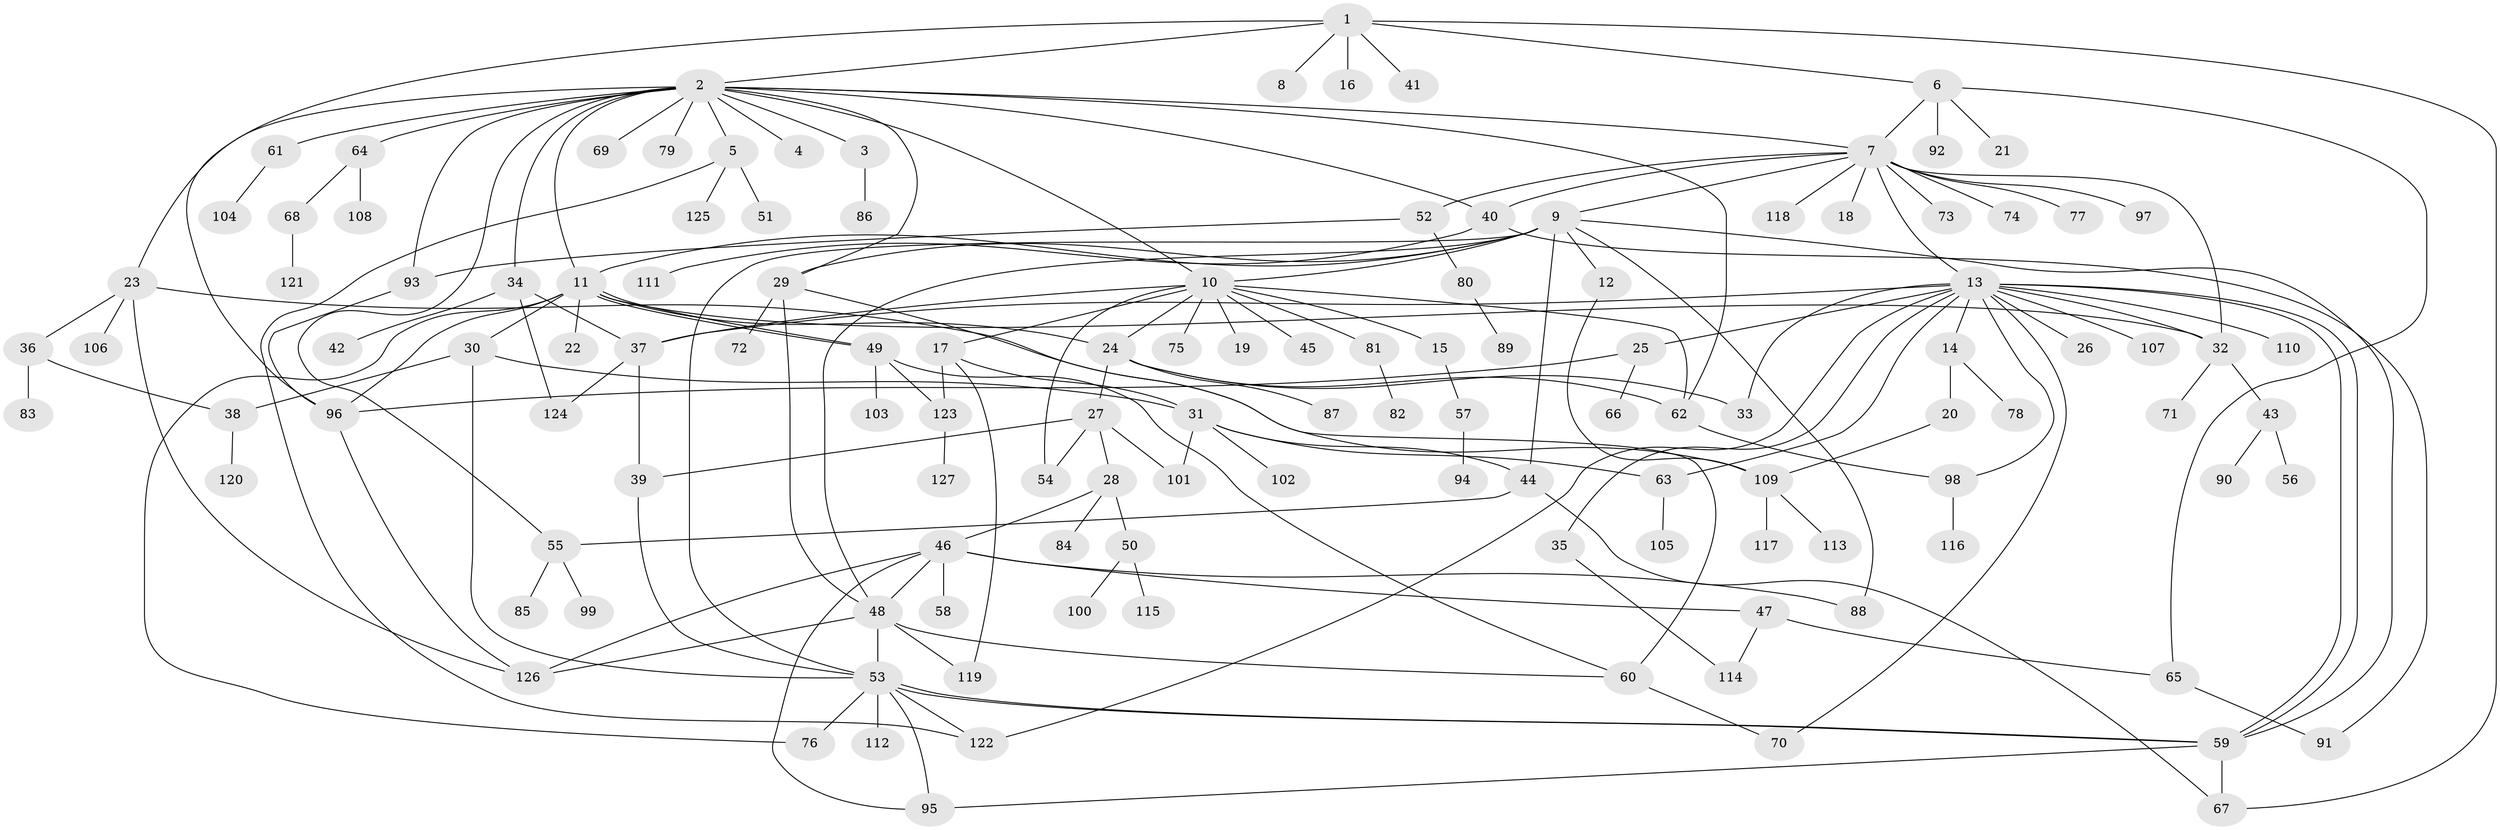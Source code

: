 // coarse degree distribution, {4: 0.13725490196078433, 15: 0.0196078431372549, 1: 0.19607843137254902, 2: 0.2549019607843137, 7: 0.0196078431372549, 13: 0.0196078431372549, 8: 0.0392156862745098, 3: 0.13725490196078433, 12: 0.0196078431372549, 5: 0.0784313725490196, 10: 0.0196078431372549, 6: 0.058823529411764705}
// Generated by graph-tools (version 1.1) at 2025/50/03/04/25 22:50:03]
// undirected, 127 vertices, 184 edges
graph export_dot {
  node [color=gray90,style=filled];
  1;
  2;
  3;
  4;
  5;
  6;
  7;
  8;
  9;
  10;
  11;
  12;
  13;
  14;
  15;
  16;
  17;
  18;
  19;
  20;
  21;
  22;
  23;
  24;
  25;
  26;
  27;
  28;
  29;
  30;
  31;
  32;
  33;
  34;
  35;
  36;
  37;
  38;
  39;
  40;
  41;
  42;
  43;
  44;
  45;
  46;
  47;
  48;
  49;
  50;
  51;
  52;
  53;
  54;
  55;
  56;
  57;
  58;
  59;
  60;
  61;
  62;
  63;
  64;
  65;
  66;
  67;
  68;
  69;
  70;
  71;
  72;
  73;
  74;
  75;
  76;
  77;
  78;
  79;
  80;
  81;
  82;
  83;
  84;
  85;
  86;
  87;
  88;
  89;
  90;
  91;
  92;
  93;
  94;
  95;
  96;
  97;
  98;
  99;
  100;
  101;
  102;
  103;
  104;
  105;
  106;
  107;
  108;
  109;
  110;
  111;
  112;
  113;
  114;
  115;
  116;
  117;
  118;
  119;
  120;
  121;
  122;
  123;
  124;
  125;
  126;
  127;
  1 -- 2;
  1 -- 6;
  1 -- 8;
  1 -- 16;
  1 -- 41;
  1 -- 67;
  1 -- 96;
  2 -- 3;
  2 -- 4;
  2 -- 5;
  2 -- 7;
  2 -- 10;
  2 -- 11;
  2 -- 23;
  2 -- 29;
  2 -- 34;
  2 -- 40;
  2 -- 55;
  2 -- 61;
  2 -- 62;
  2 -- 64;
  2 -- 69;
  2 -- 79;
  2 -- 93;
  3 -- 86;
  5 -- 51;
  5 -- 122;
  5 -- 125;
  6 -- 7;
  6 -- 21;
  6 -- 65;
  6 -- 92;
  7 -- 9;
  7 -- 13;
  7 -- 18;
  7 -- 32;
  7 -- 40;
  7 -- 52;
  7 -- 73;
  7 -- 74;
  7 -- 77;
  7 -- 97;
  7 -- 118;
  9 -- 10;
  9 -- 11;
  9 -- 12;
  9 -- 29;
  9 -- 44;
  9 -- 48;
  9 -- 53;
  9 -- 59;
  9 -- 88;
  10 -- 15;
  10 -- 17;
  10 -- 19;
  10 -- 24;
  10 -- 37;
  10 -- 45;
  10 -- 54;
  10 -- 62;
  10 -- 75;
  10 -- 81;
  11 -- 22;
  11 -- 24;
  11 -- 30;
  11 -- 32;
  11 -- 49;
  11 -- 49;
  11 -- 76;
  11 -- 96;
  12 -- 109;
  13 -- 14;
  13 -- 25;
  13 -- 26;
  13 -- 32;
  13 -- 33;
  13 -- 35;
  13 -- 37;
  13 -- 59;
  13 -- 59;
  13 -- 63;
  13 -- 70;
  13 -- 98;
  13 -- 107;
  13 -- 110;
  13 -- 122;
  14 -- 20;
  14 -- 78;
  15 -- 57;
  17 -- 31;
  17 -- 119;
  17 -- 123;
  20 -- 109;
  23 -- 36;
  23 -- 106;
  23 -- 109;
  23 -- 126;
  24 -- 27;
  24 -- 33;
  24 -- 62;
  24 -- 87;
  25 -- 66;
  25 -- 96;
  27 -- 28;
  27 -- 39;
  27 -- 54;
  27 -- 101;
  28 -- 46;
  28 -- 50;
  28 -- 84;
  29 -- 48;
  29 -- 60;
  29 -- 72;
  30 -- 31;
  30 -- 38;
  30 -- 53;
  31 -- 44;
  31 -- 63;
  31 -- 101;
  31 -- 102;
  32 -- 43;
  32 -- 71;
  34 -- 37;
  34 -- 42;
  34 -- 124;
  35 -- 114;
  36 -- 38;
  36 -- 83;
  37 -- 39;
  37 -- 124;
  38 -- 120;
  39 -- 53;
  40 -- 91;
  40 -- 111;
  43 -- 56;
  43 -- 90;
  44 -- 55;
  44 -- 67;
  46 -- 47;
  46 -- 48;
  46 -- 58;
  46 -- 88;
  46 -- 95;
  46 -- 126;
  47 -- 65;
  47 -- 114;
  48 -- 53;
  48 -- 60;
  48 -- 119;
  48 -- 126;
  49 -- 60;
  49 -- 103;
  49 -- 123;
  50 -- 100;
  50 -- 115;
  52 -- 80;
  52 -- 93;
  53 -- 59;
  53 -- 59;
  53 -- 76;
  53 -- 95;
  53 -- 112;
  53 -- 122;
  55 -- 85;
  55 -- 99;
  57 -- 94;
  59 -- 67;
  59 -- 95;
  60 -- 70;
  61 -- 104;
  62 -- 98;
  63 -- 105;
  64 -- 68;
  64 -- 108;
  65 -- 91;
  68 -- 121;
  80 -- 89;
  81 -- 82;
  93 -- 96;
  96 -- 126;
  98 -- 116;
  109 -- 113;
  109 -- 117;
  123 -- 127;
}
